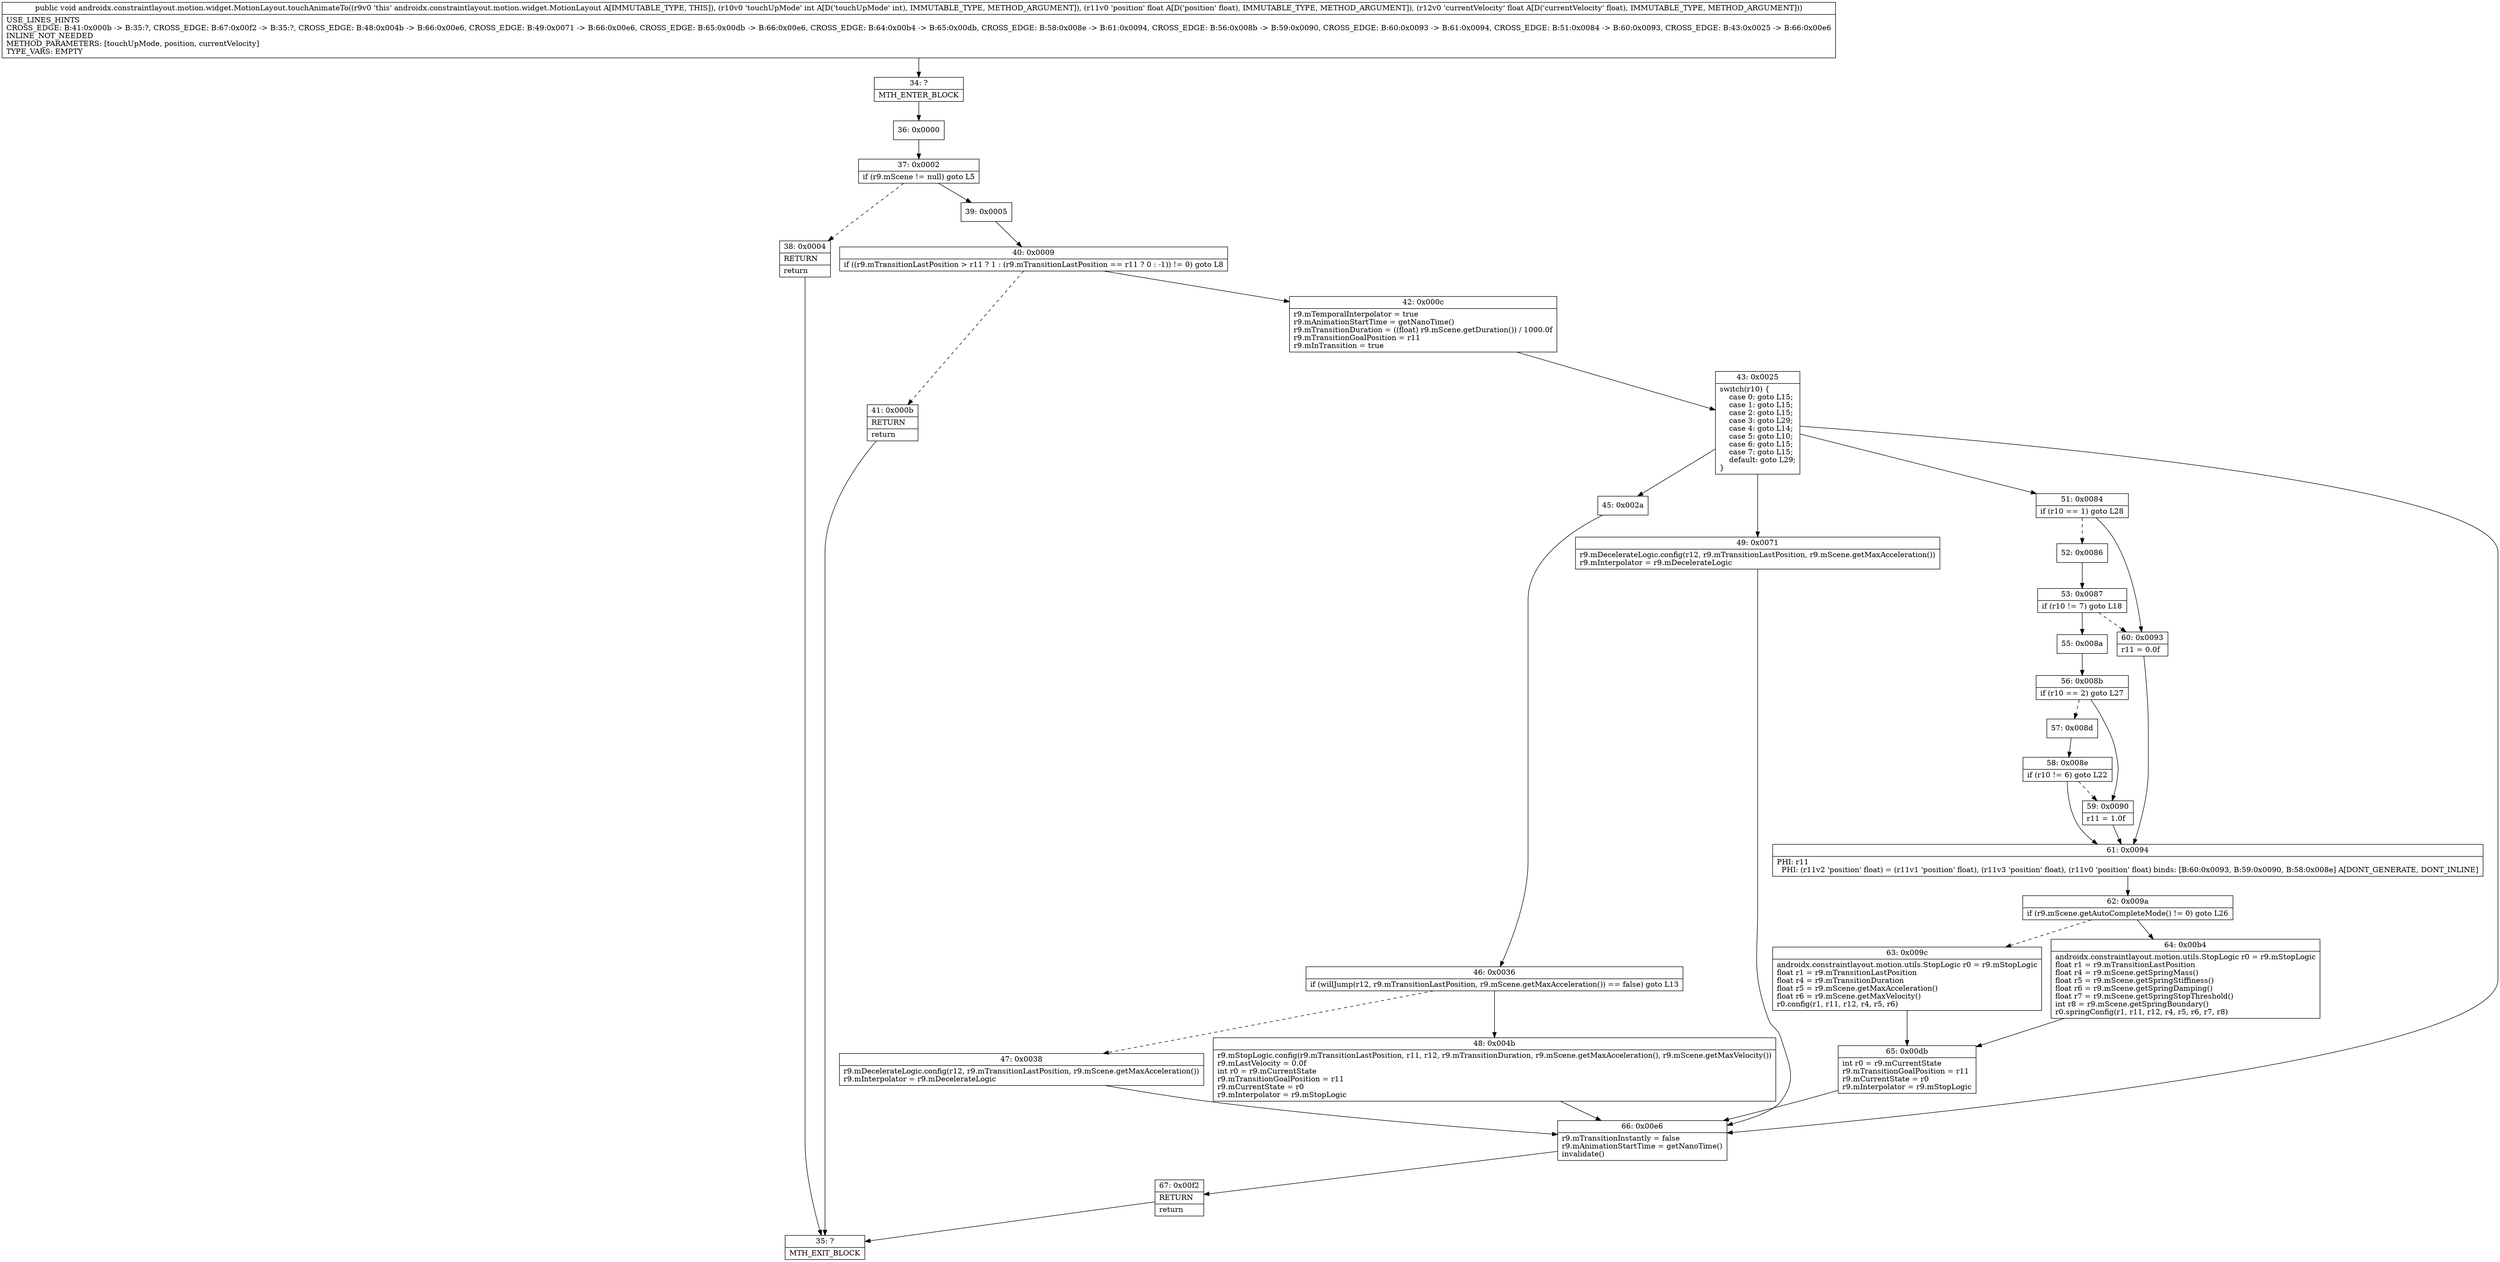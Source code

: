 digraph "CFG forandroidx.constraintlayout.motion.widget.MotionLayout.touchAnimateTo(IFF)V" {
Node_34 [shape=record,label="{34\:\ ?|MTH_ENTER_BLOCK\l}"];
Node_36 [shape=record,label="{36\:\ 0x0000}"];
Node_37 [shape=record,label="{37\:\ 0x0002|if (r9.mScene != null) goto L5\l}"];
Node_38 [shape=record,label="{38\:\ 0x0004|RETURN\l|return\l}"];
Node_35 [shape=record,label="{35\:\ ?|MTH_EXIT_BLOCK\l}"];
Node_39 [shape=record,label="{39\:\ 0x0005}"];
Node_40 [shape=record,label="{40\:\ 0x0009|if ((r9.mTransitionLastPosition \> r11 ? 1 : (r9.mTransitionLastPosition == r11 ? 0 : \-1)) != 0) goto L8\l}"];
Node_41 [shape=record,label="{41\:\ 0x000b|RETURN\l|return\l}"];
Node_42 [shape=record,label="{42\:\ 0x000c|r9.mTemporalInterpolator = true\lr9.mAnimationStartTime = getNanoTime()\lr9.mTransitionDuration = ((float) r9.mScene.getDuration()) \/ 1000.0f\lr9.mTransitionGoalPosition = r11\lr9.mInTransition = true\l}"];
Node_43 [shape=record,label="{43\:\ 0x0025|switch(r10) \{\l    case 0: goto L15;\l    case 1: goto L15;\l    case 2: goto L15;\l    case 3: goto L29;\l    case 4: goto L14;\l    case 5: goto L10;\l    case 6: goto L15;\l    case 7: goto L15;\l    default: goto L29;\l\}\l}"];
Node_45 [shape=record,label="{45\:\ 0x002a}"];
Node_46 [shape=record,label="{46\:\ 0x0036|if (willJump(r12, r9.mTransitionLastPosition, r9.mScene.getMaxAcceleration()) == false) goto L13\l}"];
Node_47 [shape=record,label="{47\:\ 0x0038|r9.mDecelerateLogic.config(r12, r9.mTransitionLastPosition, r9.mScene.getMaxAcceleration())\lr9.mInterpolator = r9.mDecelerateLogic\l}"];
Node_48 [shape=record,label="{48\:\ 0x004b|r9.mStopLogic.config(r9.mTransitionLastPosition, r11, r12, r9.mTransitionDuration, r9.mScene.getMaxAcceleration(), r9.mScene.getMaxVelocity())\lr9.mLastVelocity = 0.0f\lint r0 = r9.mCurrentState\lr9.mTransitionGoalPosition = r11\lr9.mCurrentState = r0\lr9.mInterpolator = r9.mStopLogic\l}"];
Node_49 [shape=record,label="{49\:\ 0x0071|r9.mDecelerateLogic.config(r12, r9.mTransitionLastPosition, r9.mScene.getMaxAcceleration())\lr9.mInterpolator = r9.mDecelerateLogic\l}"];
Node_51 [shape=record,label="{51\:\ 0x0084|if (r10 == 1) goto L28\l}"];
Node_52 [shape=record,label="{52\:\ 0x0086}"];
Node_53 [shape=record,label="{53\:\ 0x0087|if (r10 != 7) goto L18\l}"];
Node_55 [shape=record,label="{55\:\ 0x008a}"];
Node_56 [shape=record,label="{56\:\ 0x008b|if (r10 == 2) goto L27\l}"];
Node_57 [shape=record,label="{57\:\ 0x008d}"];
Node_58 [shape=record,label="{58\:\ 0x008e|if (r10 != 6) goto L22\l}"];
Node_61 [shape=record,label="{61\:\ 0x0094|PHI: r11 \l  PHI: (r11v2 'position' float) = (r11v1 'position' float), (r11v3 'position' float), (r11v0 'position' float) binds: [B:60:0x0093, B:59:0x0090, B:58:0x008e] A[DONT_GENERATE, DONT_INLINE]\l}"];
Node_62 [shape=record,label="{62\:\ 0x009a|if (r9.mScene.getAutoCompleteMode() != 0) goto L26\l}"];
Node_63 [shape=record,label="{63\:\ 0x009c|androidx.constraintlayout.motion.utils.StopLogic r0 = r9.mStopLogic\lfloat r1 = r9.mTransitionLastPosition\lfloat r4 = r9.mTransitionDuration\lfloat r5 = r9.mScene.getMaxAcceleration()\lfloat r6 = r9.mScene.getMaxVelocity()\lr0.config(r1, r11, r12, r4, r5, r6)\l}"];
Node_65 [shape=record,label="{65\:\ 0x00db|int r0 = r9.mCurrentState\lr9.mTransitionGoalPosition = r11\lr9.mCurrentState = r0\lr9.mInterpolator = r9.mStopLogic\l}"];
Node_64 [shape=record,label="{64\:\ 0x00b4|androidx.constraintlayout.motion.utils.StopLogic r0 = r9.mStopLogic\lfloat r1 = r9.mTransitionLastPosition\lfloat r4 = r9.mScene.getSpringMass()\lfloat r5 = r9.mScene.getSpringStiffiness()\lfloat r6 = r9.mScene.getSpringDamping()\lfloat r7 = r9.mScene.getSpringStopThreshold()\lint r8 = r9.mScene.getSpringBoundary()\lr0.springConfig(r1, r11, r12, r4, r5, r6, r7, r8)\l}"];
Node_59 [shape=record,label="{59\:\ 0x0090|r11 = 1.0f\l}"];
Node_60 [shape=record,label="{60\:\ 0x0093|r11 = 0.0f\l}"];
Node_66 [shape=record,label="{66\:\ 0x00e6|r9.mTransitionInstantly = false\lr9.mAnimationStartTime = getNanoTime()\linvalidate()\l}"];
Node_67 [shape=record,label="{67\:\ 0x00f2|RETURN\l|return\l}"];
MethodNode[shape=record,label="{public void androidx.constraintlayout.motion.widget.MotionLayout.touchAnimateTo((r9v0 'this' androidx.constraintlayout.motion.widget.MotionLayout A[IMMUTABLE_TYPE, THIS]), (r10v0 'touchUpMode' int A[D('touchUpMode' int), IMMUTABLE_TYPE, METHOD_ARGUMENT]), (r11v0 'position' float A[D('position' float), IMMUTABLE_TYPE, METHOD_ARGUMENT]), (r12v0 'currentVelocity' float A[D('currentVelocity' float), IMMUTABLE_TYPE, METHOD_ARGUMENT]))  | USE_LINES_HINTS\lCROSS_EDGE: B:41:0x000b \-\> B:35:?, CROSS_EDGE: B:67:0x00f2 \-\> B:35:?, CROSS_EDGE: B:48:0x004b \-\> B:66:0x00e6, CROSS_EDGE: B:49:0x0071 \-\> B:66:0x00e6, CROSS_EDGE: B:65:0x00db \-\> B:66:0x00e6, CROSS_EDGE: B:64:0x00b4 \-\> B:65:0x00db, CROSS_EDGE: B:58:0x008e \-\> B:61:0x0094, CROSS_EDGE: B:56:0x008b \-\> B:59:0x0090, CROSS_EDGE: B:60:0x0093 \-\> B:61:0x0094, CROSS_EDGE: B:51:0x0084 \-\> B:60:0x0093, CROSS_EDGE: B:43:0x0025 \-\> B:66:0x00e6\lINLINE_NOT_NEEDED\lMETHOD_PARAMETERS: [touchUpMode, position, currentVelocity]\lTYPE_VARS: EMPTY\l}"];
MethodNode -> Node_34;Node_34 -> Node_36;
Node_36 -> Node_37;
Node_37 -> Node_38[style=dashed];
Node_37 -> Node_39;
Node_38 -> Node_35;
Node_39 -> Node_40;
Node_40 -> Node_41[style=dashed];
Node_40 -> Node_42;
Node_41 -> Node_35;
Node_42 -> Node_43;
Node_43 -> Node_45;
Node_43 -> Node_49;
Node_43 -> Node_51;
Node_43 -> Node_66;
Node_45 -> Node_46;
Node_46 -> Node_47[style=dashed];
Node_46 -> Node_48;
Node_47 -> Node_66;
Node_48 -> Node_66;
Node_49 -> Node_66;
Node_51 -> Node_52[style=dashed];
Node_51 -> Node_60;
Node_52 -> Node_53;
Node_53 -> Node_55;
Node_53 -> Node_60[style=dashed];
Node_55 -> Node_56;
Node_56 -> Node_57[style=dashed];
Node_56 -> Node_59;
Node_57 -> Node_58;
Node_58 -> Node_59[style=dashed];
Node_58 -> Node_61;
Node_61 -> Node_62;
Node_62 -> Node_63[style=dashed];
Node_62 -> Node_64;
Node_63 -> Node_65;
Node_65 -> Node_66;
Node_64 -> Node_65;
Node_59 -> Node_61;
Node_60 -> Node_61;
Node_66 -> Node_67;
Node_67 -> Node_35;
}

